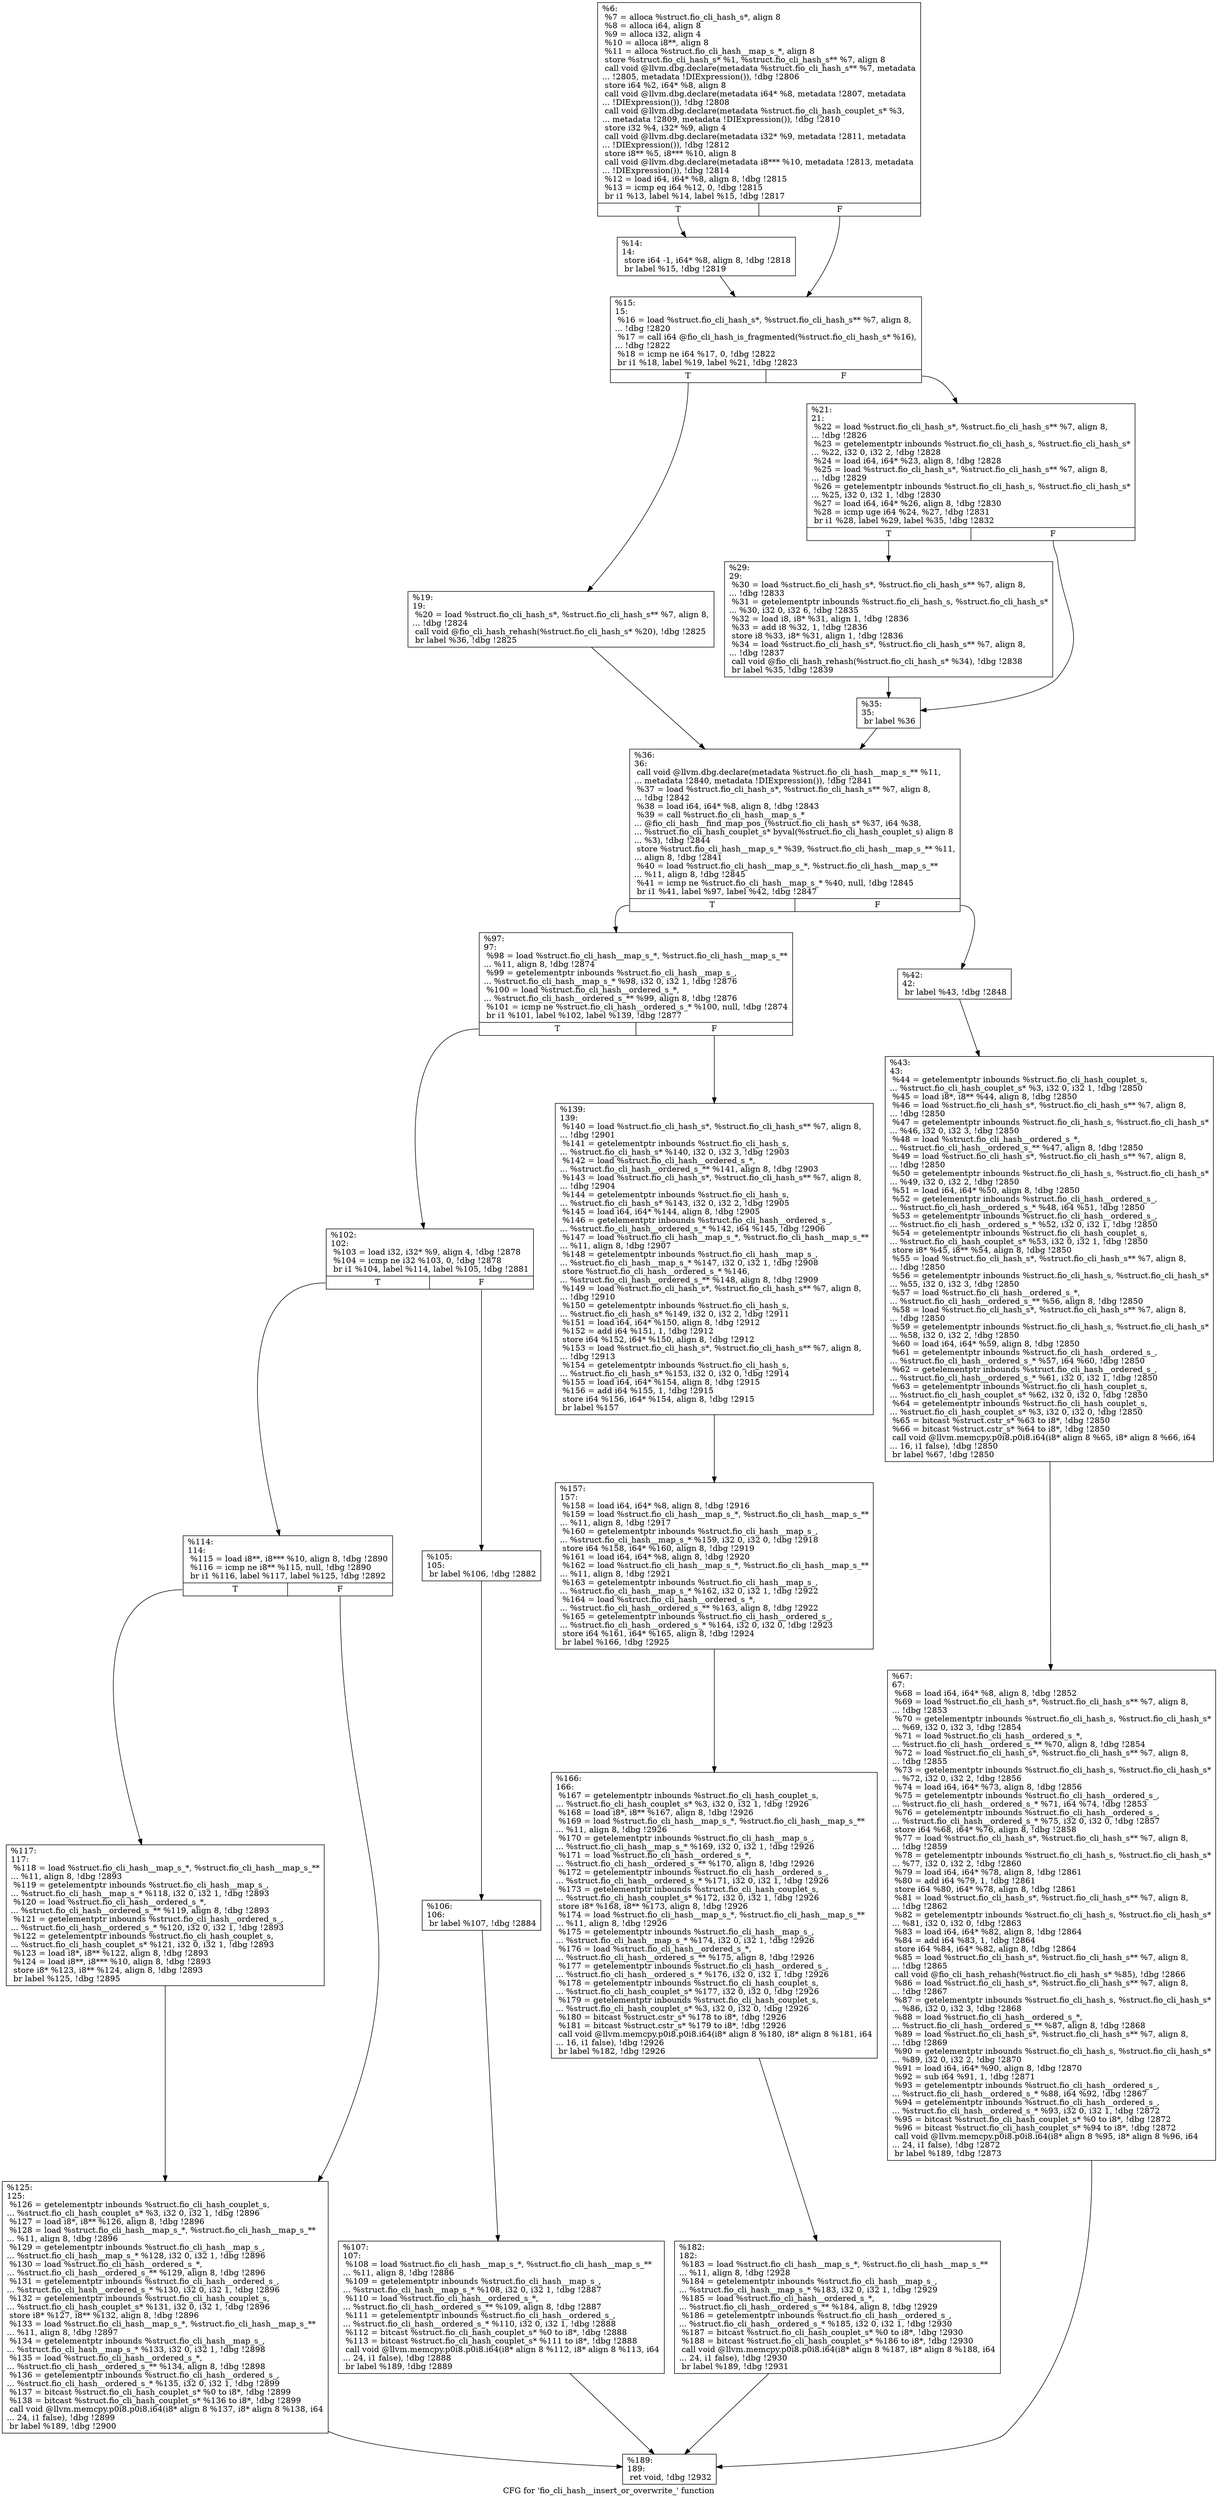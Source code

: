digraph "CFG for 'fio_cli_hash__insert_or_overwrite_' function" {
	label="CFG for 'fio_cli_hash__insert_or_overwrite_' function";

	Node0x556852145f80 [shape=record,label="{%6:\l  %7 = alloca %struct.fio_cli_hash_s*, align 8\l  %8 = alloca i64, align 8\l  %9 = alloca i32, align 4\l  %10 = alloca i8**, align 8\l  %11 = alloca %struct.fio_cli_hash__map_s_*, align 8\l  store %struct.fio_cli_hash_s* %1, %struct.fio_cli_hash_s** %7, align 8\l  call void @llvm.dbg.declare(metadata %struct.fio_cli_hash_s** %7, metadata\l... !2805, metadata !DIExpression()), !dbg !2806\l  store i64 %2, i64* %8, align 8\l  call void @llvm.dbg.declare(metadata i64* %8, metadata !2807, metadata\l... !DIExpression()), !dbg !2808\l  call void @llvm.dbg.declare(metadata %struct.fio_cli_hash_couplet_s* %3,\l... metadata !2809, metadata !DIExpression()), !dbg !2810\l  store i32 %4, i32* %9, align 4\l  call void @llvm.dbg.declare(metadata i32* %9, metadata !2811, metadata\l... !DIExpression()), !dbg !2812\l  store i8** %5, i8*** %10, align 8\l  call void @llvm.dbg.declare(metadata i8*** %10, metadata !2813, metadata\l... !DIExpression()), !dbg !2814\l  %12 = load i64, i64* %8, align 8, !dbg !2815\l  %13 = icmp eq i64 %12, 0, !dbg !2815\l  br i1 %13, label %14, label %15, !dbg !2817\l|{<s0>T|<s1>F}}"];
	Node0x556852145f80:s0 -> Node0x5568521461a0;
	Node0x556852145f80:s1 -> Node0x5568521461f0;
	Node0x5568521461a0 [shape=record,label="{%14:\l14:                                               \l  store i64 -1, i64* %8, align 8, !dbg !2818\l  br label %15, !dbg !2819\l}"];
	Node0x5568521461a0 -> Node0x5568521461f0;
	Node0x5568521461f0 [shape=record,label="{%15:\l15:                                               \l  %16 = load %struct.fio_cli_hash_s*, %struct.fio_cli_hash_s** %7, align 8,\l... !dbg !2820\l  %17 = call i64 @fio_cli_hash_is_fragmented(%struct.fio_cli_hash_s* %16),\l... !dbg !2822\l  %18 = icmp ne i64 %17, 0, !dbg !2822\l  br i1 %18, label %19, label %21, !dbg !2823\l|{<s0>T|<s1>F}}"];
	Node0x5568521461f0:s0 -> Node0x556852146240;
	Node0x5568521461f0:s1 -> Node0x556852146290;
	Node0x556852146240 [shape=record,label="{%19:\l19:                                               \l  %20 = load %struct.fio_cli_hash_s*, %struct.fio_cli_hash_s** %7, align 8,\l... !dbg !2824\l  call void @fio_cli_hash_rehash(%struct.fio_cli_hash_s* %20), !dbg !2825\l  br label %36, !dbg !2825\l}"];
	Node0x556852146240 -> Node0x556852146380;
	Node0x556852146290 [shape=record,label="{%21:\l21:                                               \l  %22 = load %struct.fio_cli_hash_s*, %struct.fio_cli_hash_s** %7, align 8,\l... !dbg !2826\l  %23 = getelementptr inbounds %struct.fio_cli_hash_s, %struct.fio_cli_hash_s*\l... %22, i32 0, i32 2, !dbg !2828\l  %24 = load i64, i64* %23, align 8, !dbg !2828\l  %25 = load %struct.fio_cli_hash_s*, %struct.fio_cli_hash_s** %7, align 8,\l... !dbg !2829\l  %26 = getelementptr inbounds %struct.fio_cli_hash_s, %struct.fio_cli_hash_s*\l... %25, i32 0, i32 1, !dbg !2830\l  %27 = load i64, i64* %26, align 8, !dbg !2830\l  %28 = icmp uge i64 %24, %27, !dbg !2831\l  br i1 %28, label %29, label %35, !dbg !2832\l|{<s0>T|<s1>F}}"];
	Node0x556852146290:s0 -> Node0x5568521462e0;
	Node0x556852146290:s1 -> Node0x556852146330;
	Node0x5568521462e0 [shape=record,label="{%29:\l29:                                               \l  %30 = load %struct.fio_cli_hash_s*, %struct.fio_cli_hash_s** %7, align 8,\l... !dbg !2833\l  %31 = getelementptr inbounds %struct.fio_cli_hash_s, %struct.fio_cli_hash_s*\l... %30, i32 0, i32 6, !dbg !2835\l  %32 = load i8, i8* %31, align 1, !dbg !2836\l  %33 = add i8 %32, 1, !dbg !2836\l  store i8 %33, i8* %31, align 1, !dbg !2836\l  %34 = load %struct.fio_cli_hash_s*, %struct.fio_cli_hash_s** %7, align 8,\l... !dbg !2837\l  call void @fio_cli_hash_rehash(%struct.fio_cli_hash_s* %34), !dbg !2838\l  br label %35, !dbg !2839\l}"];
	Node0x5568521462e0 -> Node0x556852146330;
	Node0x556852146330 [shape=record,label="{%35:\l35:                                               \l  br label %36\l}"];
	Node0x556852146330 -> Node0x556852146380;
	Node0x556852146380 [shape=record,label="{%36:\l36:                                               \l  call void @llvm.dbg.declare(metadata %struct.fio_cli_hash__map_s_** %11,\l... metadata !2840, metadata !DIExpression()), !dbg !2841\l  %37 = load %struct.fio_cli_hash_s*, %struct.fio_cli_hash_s** %7, align 8,\l... !dbg !2842\l  %38 = load i64, i64* %8, align 8, !dbg !2843\l  %39 = call %struct.fio_cli_hash__map_s_*\l... @fio_cli_hash__find_map_pos_(%struct.fio_cli_hash_s* %37, i64 %38,\l... %struct.fio_cli_hash_couplet_s* byval(%struct.fio_cli_hash_couplet_s) align 8\l... %3), !dbg !2844\l  store %struct.fio_cli_hash__map_s_* %39, %struct.fio_cli_hash__map_s_** %11,\l... align 8, !dbg !2841\l  %40 = load %struct.fio_cli_hash__map_s_*, %struct.fio_cli_hash__map_s_**\l... %11, align 8, !dbg !2845\l  %41 = icmp ne %struct.fio_cli_hash__map_s_* %40, null, !dbg !2845\l  br i1 %41, label %97, label %42, !dbg !2847\l|{<s0>T|<s1>F}}"];
	Node0x556852146380:s0 -> Node0x5568521464c0;
	Node0x556852146380:s1 -> Node0x5568521463d0;
	Node0x5568521463d0 [shape=record,label="{%42:\l42:                                               \l  br label %43, !dbg !2848\l}"];
	Node0x5568521463d0 -> Node0x556852146420;
	Node0x556852146420 [shape=record,label="{%43:\l43:                                               \l  %44 = getelementptr inbounds %struct.fio_cli_hash_couplet_s,\l... %struct.fio_cli_hash_couplet_s* %3, i32 0, i32 1, !dbg !2850\l  %45 = load i8*, i8** %44, align 8, !dbg !2850\l  %46 = load %struct.fio_cli_hash_s*, %struct.fio_cli_hash_s** %7, align 8,\l... !dbg !2850\l  %47 = getelementptr inbounds %struct.fio_cli_hash_s, %struct.fio_cli_hash_s*\l... %46, i32 0, i32 3, !dbg !2850\l  %48 = load %struct.fio_cli_hash__ordered_s_*,\l... %struct.fio_cli_hash__ordered_s_** %47, align 8, !dbg !2850\l  %49 = load %struct.fio_cli_hash_s*, %struct.fio_cli_hash_s** %7, align 8,\l... !dbg !2850\l  %50 = getelementptr inbounds %struct.fio_cli_hash_s, %struct.fio_cli_hash_s*\l... %49, i32 0, i32 2, !dbg !2850\l  %51 = load i64, i64* %50, align 8, !dbg !2850\l  %52 = getelementptr inbounds %struct.fio_cli_hash__ordered_s_,\l... %struct.fio_cli_hash__ordered_s_* %48, i64 %51, !dbg !2850\l  %53 = getelementptr inbounds %struct.fio_cli_hash__ordered_s_,\l... %struct.fio_cli_hash__ordered_s_* %52, i32 0, i32 1, !dbg !2850\l  %54 = getelementptr inbounds %struct.fio_cli_hash_couplet_s,\l... %struct.fio_cli_hash_couplet_s* %53, i32 0, i32 1, !dbg !2850\l  store i8* %45, i8** %54, align 8, !dbg !2850\l  %55 = load %struct.fio_cli_hash_s*, %struct.fio_cli_hash_s** %7, align 8,\l... !dbg !2850\l  %56 = getelementptr inbounds %struct.fio_cli_hash_s, %struct.fio_cli_hash_s*\l... %55, i32 0, i32 3, !dbg !2850\l  %57 = load %struct.fio_cli_hash__ordered_s_*,\l... %struct.fio_cli_hash__ordered_s_** %56, align 8, !dbg !2850\l  %58 = load %struct.fio_cli_hash_s*, %struct.fio_cli_hash_s** %7, align 8,\l... !dbg !2850\l  %59 = getelementptr inbounds %struct.fio_cli_hash_s, %struct.fio_cli_hash_s*\l... %58, i32 0, i32 2, !dbg !2850\l  %60 = load i64, i64* %59, align 8, !dbg !2850\l  %61 = getelementptr inbounds %struct.fio_cli_hash__ordered_s_,\l... %struct.fio_cli_hash__ordered_s_* %57, i64 %60, !dbg !2850\l  %62 = getelementptr inbounds %struct.fio_cli_hash__ordered_s_,\l... %struct.fio_cli_hash__ordered_s_* %61, i32 0, i32 1, !dbg !2850\l  %63 = getelementptr inbounds %struct.fio_cli_hash_couplet_s,\l... %struct.fio_cli_hash_couplet_s* %62, i32 0, i32 0, !dbg !2850\l  %64 = getelementptr inbounds %struct.fio_cli_hash_couplet_s,\l... %struct.fio_cli_hash_couplet_s* %3, i32 0, i32 0, !dbg !2850\l  %65 = bitcast %struct.cstr_s* %63 to i8*, !dbg !2850\l  %66 = bitcast %struct.cstr_s* %64 to i8*, !dbg !2850\l  call void @llvm.memcpy.p0i8.p0i8.i64(i8* align 8 %65, i8* align 8 %66, i64\l... 16, i1 false), !dbg !2850\l  br label %67, !dbg !2850\l}"];
	Node0x556852146420 -> Node0x556852146470;
	Node0x556852146470 [shape=record,label="{%67:\l67:                                               \l  %68 = load i64, i64* %8, align 8, !dbg !2852\l  %69 = load %struct.fio_cli_hash_s*, %struct.fio_cli_hash_s** %7, align 8,\l... !dbg !2853\l  %70 = getelementptr inbounds %struct.fio_cli_hash_s, %struct.fio_cli_hash_s*\l... %69, i32 0, i32 3, !dbg !2854\l  %71 = load %struct.fio_cli_hash__ordered_s_*,\l... %struct.fio_cli_hash__ordered_s_** %70, align 8, !dbg !2854\l  %72 = load %struct.fio_cli_hash_s*, %struct.fio_cli_hash_s** %7, align 8,\l... !dbg !2855\l  %73 = getelementptr inbounds %struct.fio_cli_hash_s, %struct.fio_cli_hash_s*\l... %72, i32 0, i32 2, !dbg !2856\l  %74 = load i64, i64* %73, align 8, !dbg !2856\l  %75 = getelementptr inbounds %struct.fio_cli_hash__ordered_s_,\l... %struct.fio_cli_hash__ordered_s_* %71, i64 %74, !dbg !2853\l  %76 = getelementptr inbounds %struct.fio_cli_hash__ordered_s_,\l... %struct.fio_cli_hash__ordered_s_* %75, i32 0, i32 0, !dbg !2857\l  store i64 %68, i64* %76, align 8, !dbg !2858\l  %77 = load %struct.fio_cli_hash_s*, %struct.fio_cli_hash_s** %7, align 8,\l... !dbg !2859\l  %78 = getelementptr inbounds %struct.fio_cli_hash_s, %struct.fio_cli_hash_s*\l... %77, i32 0, i32 2, !dbg !2860\l  %79 = load i64, i64* %78, align 8, !dbg !2861\l  %80 = add i64 %79, 1, !dbg !2861\l  store i64 %80, i64* %78, align 8, !dbg !2861\l  %81 = load %struct.fio_cli_hash_s*, %struct.fio_cli_hash_s** %7, align 8,\l... !dbg !2862\l  %82 = getelementptr inbounds %struct.fio_cli_hash_s, %struct.fio_cli_hash_s*\l... %81, i32 0, i32 0, !dbg !2863\l  %83 = load i64, i64* %82, align 8, !dbg !2864\l  %84 = add i64 %83, 1, !dbg !2864\l  store i64 %84, i64* %82, align 8, !dbg !2864\l  %85 = load %struct.fio_cli_hash_s*, %struct.fio_cli_hash_s** %7, align 8,\l... !dbg !2865\l  call void @fio_cli_hash_rehash(%struct.fio_cli_hash_s* %85), !dbg !2866\l  %86 = load %struct.fio_cli_hash_s*, %struct.fio_cli_hash_s** %7, align 8,\l... !dbg !2867\l  %87 = getelementptr inbounds %struct.fio_cli_hash_s, %struct.fio_cli_hash_s*\l... %86, i32 0, i32 3, !dbg !2868\l  %88 = load %struct.fio_cli_hash__ordered_s_*,\l... %struct.fio_cli_hash__ordered_s_** %87, align 8, !dbg !2868\l  %89 = load %struct.fio_cli_hash_s*, %struct.fio_cli_hash_s** %7, align 8,\l... !dbg !2869\l  %90 = getelementptr inbounds %struct.fio_cli_hash_s, %struct.fio_cli_hash_s*\l... %89, i32 0, i32 2, !dbg !2870\l  %91 = load i64, i64* %90, align 8, !dbg !2870\l  %92 = sub i64 %91, 1, !dbg !2871\l  %93 = getelementptr inbounds %struct.fio_cli_hash__ordered_s_,\l... %struct.fio_cli_hash__ordered_s_* %88, i64 %92, !dbg !2867\l  %94 = getelementptr inbounds %struct.fio_cli_hash__ordered_s_,\l... %struct.fio_cli_hash__ordered_s_* %93, i32 0, i32 1, !dbg !2872\l  %95 = bitcast %struct.fio_cli_hash_couplet_s* %0 to i8*, !dbg !2872\l  %96 = bitcast %struct.fio_cli_hash_couplet_s* %94 to i8*, !dbg !2872\l  call void @llvm.memcpy.p0i8.p0i8.i64(i8* align 8 %95, i8* align 8 %96, i64\l... 24, i1 false), !dbg !2872\l  br label %189, !dbg !2873\l}"];
	Node0x556852146470 -> Node0x556852146880;
	Node0x5568521464c0 [shape=record,label="{%97:\l97:                                               \l  %98 = load %struct.fio_cli_hash__map_s_*, %struct.fio_cli_hash__map_s_**\l... %11, align 8, !dbg !2874\l  %99 = getelementptr inbounds %struct.fio_cli_hash__map_s_,\l... %struct.fio_cli_hash__map_s_* %98, i32 0, i32 1, !dbg !2876\l  %100 = load %struct.fio_cli_hash__ordered_s_*,\l... %struct.fio_cli_hash__ordered_s_** %99, align 8, !dbg !2876\l  %101 = icmp ne %struct.fio_cli_hash__ordered_s_* %100, null, !dbg !2874\l  br i1 %101, label %102, label %139, !dbg !2877\l|{<s0>T|<s1>F}}"];
	Node0x5568521464c0:s0 -> Node0x556852146510;
	Node0x5568521464c0:s1 -> Node0x556852146740;
	Node0x556852146510 [shape=record,label="{%102:\l102:                                              \l  %103 = load i32, i32* %9, align 4, !dbg !2878\l  %104 = icmp ne i32 %103, 0, !dbg !2878\l  br i1 %104, label %114, label %105, !dbg !2881\l|{<s0>T|<s1>F}}"];
	Node0x556852146510:s0 -> Node0x556852146650;
	Node0x556852146510:s1 -> Node0x556852146560;
	Node0x556852146560 [shape=record,label="{%105:\l105:                                              \l  br label %106, !dbg !2882\l}"];
	Node0x556852146560 -> Node0x5568521465b0;
	Node0x5568521465b0 [shape=record,label="{%106:\l106:                                              \l  br label %107, !dbg !2884\l}"];
	Node0x5568521465b0 -> Node0x556852146600;
	Node0x556852146600 [shape=record,label="{%107:\l107:                                              \l  %108 = load %struct.fio_cli_hash__map_s_*, %struct.fio_cli_hash__map_s_**\l... %11, align 8, !dbg !2886\l  %109 = getelementptr inbounds %struct.fio_cli_hash__map_s_,\l... %struct.fio_cli_hash__map_s_* %108, i32 0, i32 1, !dbg !2887\l  %110 = load %struct.fio_cli_hash__ordered_s_*,\l... %struct.fio_cli_hash__ordered_s_** %109, align 8, !dbg !2887\l  %111 = getelementptr inbounds %struct.fio_cli_hash__ordered_s_,\l... %struct.fio_cli_hash__ordered_s_* %110, i32 0, i32 1, !dbg !2888\l  %112 = bitcast %struct.fio_cli_hash_couplet_s* %0 to i8*, !dbg !2888\l  %113 = bitcast %struct.fio_cli_hash_couplet_s* %111 to i8*, !dbg !2888\l  call void @llvm.memcpy.p0i8.p0i8.i64(i8* align 8 %112, i8* align 8 %113, i64\l... 24, i1 false), !dbg !2888\l  br label %189, !dbg !2889\l}"];
	Node0x556852146600 -> Node0x556852146880;
	Node0x556852146650 [shape=record,label="{%114:\l114:                                              \l  %115 = load i8**, i8*** %10, align 8, !dbg !2890\l  %116 = icmp ne i8** %115, null, !dbg !2890\l  br i1 %116, label %117, label %125, !dbg !2892\l|{<s0>T|<s1>F}}"];
	Node0x556852146650:s0 -> Node0x5568521466a0;
	Node0x556852146650:s1 -> Node0x5568521466f0;
	Node0x5568521466a0 [shape=record,label="{%117:\l117:                                              \l  %118 = load %struct.fio_cli_hash__map_s_*, %struct.fio_cli_hash__map_s_**\l... %11, align 8, !dbg !2893\l  %119 = getelementptr inbounds %struct.fio_cli_hash__map_s_,\l... %struct.fio_cli_hash__map_s_* %118, i32 0, i32 1, !dbg !2893\l  %120 = load %struct.fio_cli_hash__ordered_s_*,\l... %struct.fio_cli_hash__ordered_s_** %119, align 8, !dbg !2893\l  %121 = getelementptr inbounds %struct.fio_cli_hash__ordered_s_,\l... %struct.fio_cli_hash__ordered_s_* %120, i32 0, i32 1, !dbg !2893\l  %122 = getelementptr inbounds %struct.fio_cli_hash_couplet_s,\l... %struct.fio_cli_hash_couplet_s* %121, i32 0, i32 1, !dbg !2893\l  %123 = load i8*, i8** %122, align 8, !dbg !2893\l  %124 = load i8**, i8*** %10, align 8, !dbg !2893\l  store i8* %123, i8** %124, align 8, !dbg !2893\l  br label %125, !dbg !2895\l}"];
	Node0x5568521466a0 -> Node0x5568521466f0;
	Node0x5568521466f0 [shape=record,label="{%125:\l125:                                              \l  %126 = getelementptr inbounds %struct.fio_cli_hash_couplet_s,\l... %struct.fio_cli_hash_couplet_s* %3, i32 0, i32 1, !dbg !2896\l  %127 = load i8*, i8** %126, align 8, !dbg !2896\l  %128 = load %struct.fio_cli_hash__map_s_*, %struct.fio_cli_hash__map_s_**\l... %11, align 8, !dbg !2896\l  %129 = getelementptr inbounds %struct.fio_cli_hash__map_s_,\l... %struct.fio_cli_hash__map_s_* %128, i32 0, i32 1, !dbg !2896\l  %130 = load %struct.fio_cli_hash__ordered_s_*,\l... %struct.fio_cli_hash__ordered_s_** %129, align 8, !dbg !2896\l  %131 = getelementptr inbounds %struct.fio_cli_hash__ordered_s_,\l... %struct.fio_cli_hash__ordered_s_* %130, i32 0, i32 1, !dbg !2896\l  %132 = getelementptr inbounds %struct.fio_cli_hash_couplet_s,\l... %struct.fio_cli_hash_couplet_s* %131, i32 0, i32 1, !dbg !2896\l  store i8* %127, i8** %132, align 8, !dbg !2896\l  %133 = load %struct.fio_cli_hash__map_s_*, %struct.fio_cli_hash__map_s_**\l... %11, align 8, !dbg !2897\l  %134 = getelementptr inbounds %struct.fio_cli_hash__map_s_,\l... %struct.fio_cli_hash__map_s_* %133, i32 0, i32 1, !dbg !2898\l  %135 = load %struct.fio_cli_hash__ordered_s_*,\l... %struct.fio_cli_hash__ordered_s_** %134, align 8, !dbg !2898\l  %136 = getelementptr inbounds %struct.fio_cli_hash__ordered_s_,\l... %struct.fio_cli_hash__ordered_s_* %135, i32 0, i32 1, !dbg !2899\l  %137 = bitcast %struct.fio_cli_hash_couplet_s* %0 to i8*, !dbg !2899\l  %138 = bitcast %struct.fio_cli_hash_couplet_s* %136 to i8*, !dbg !2899\l  call void @llvm.memcpy.p0i8.p0i8.i64(i8* align 8 %137, i8* align 8 %138, i64\l... 24, i1 false), !dbg !2899\l  br label %189, !dbg !2900\l}"];
	Node0x5568521466f0 -> Node0x556852146880;
	Node0x556852146740 [shape=record,label="{%139:\l139:                                              \l  %140 = load %struct.fio_cli_hash_s*, %struct.fio_cli_hash_s** %7, align 8,\l... !dbg !2901\l  %141 = getelementptr inbounds %struct.fio_cli_hash_s,\l... %struct.fio_cli_hash_s* %140, i32 0, i32 3, !dbg !2903\l  %142 = load %struct.fio_cli_hash__ordered_s_*,\l... %struct.fio_cli_hash__ordered_s_** %141, align 8, !dbg !2903\l  %143 = load %struct.fio_cli_hash_s*, %struct.fio_cli_hash_s** %7, align 8,\l... !dbg !2904\l  %144 = getelementptr inbounds %struct.fio_cli_hash_s,\l... %struct.fio_cli_hash_s* %143, i32 0, i32 2, !dbg !2905\l  %145 = load i64, i64* %144, align 8, !dbg !2905\l  %146 = getelementptr inbounds %struct.fio_cli_hash__ordered_s_,\l... %struct.fio_cli_hash__ordered_s_* %142, i64 %145, !dbg !2906\l  %147 = load %struct.fio_cli_hash__map_s_*, %struct.fio_cli_hash__map_s_**\l... %11, align 8, !dbg !2907\l  %148 = getelementptr inbounds %struct.fio_cli_hash__map_s_,\l... %struct.fio_cli_hash__map_s_* %147, i32 0, i32 1, !dbg !2908\l  store %struct.fio_cli_hash__ordered_s_* %146,\l... %struct.fio_cli_hash__ordered_s_** %148, align 8, !dbg !2909\l  %149 = load %struct.fio_cli_hash_s*, %struct.fio_cli_hash_s** %7, align 8,\l... !dbg !2910\l  %150 = getelementptr inbounds %struct.fio_cli_hash_s,\l... %struct.fio_cli_hash_s* %149, i32 0, i32 2, !dbg !2911\l  %151 = load i64, i64* %150, align 8, !dbg !2912\l  %152 = add i64 %151, 1, !dbg !2912\l  store i64 %152, i64* %150, align 8, !dbg !2912\l  %153 = load %struct.fio_cli_hash_s*, %struct.fio_cli_hash_s** %7, align 8,\l... !dbg !2913\l  %154 = getelementptr inbounds %struct.fio_cli_hash_s,\l... %struct.fio_cli_hash_s* %153, i32 0, i32 0, !dbg !2914\l  %155 = load i64, i64* %154, align 8, !dbg !2915\l  %156 = add i64 %155, 1, !dbg !2915\l  store i64 %156, i64* %154, align 8, !dbg !2915\l  br label %157\l}"];
	Node0x556852146740 -> Node0x556852146790;
	Node0x556852146790 [shape=record,label="{%157:\l157:                                              \l  %158 = load i64, i64* %8, align 8, !dbg !2916\l  %159 = load %struct.fio_cli_hash__map_s_*, %struct.fio_cli_hash__map_s_**\l... %11, align 8, !dbg !2917\l  %160 = getelementptr inbounds %struct.fio_cli_hash__map_s_,\l... %struct.fio_cli_hash__map_s_* %159, i32 0, i32 0, !dbg !2918\l  store i64 %158, i64* %160, align 8, !dbg !2919\l  %161 = load i64, i64* %8, align 8, !dbg !2920\l  %162 = load %struct.fio_cli_hash__map_s_*, %struct.fio_cli_hash__map_s_**\l... %11, align 8, !dbg !2921\l  %163 = getelementptr inbounds %struct.fio_cli_hash__map_s_,\l... %struct.fio_cli_hash__map_s_* %162, i32 0, i32 1, !dbg !2922\l  %164 = load %struct.fio_cli_hash__ordered_s_*,\l... %struct.fio_cli_hash__ordered_s_** %163, align 8, !dbg !2922\l  %165 = getelementptr inbounds %struct.fio_cli_hash__ordered_s_,\l... %struct.fio_cli_hash__ordered_s_* %164, i32 0, i32 0, !dbg !2923\l  store i64 %161, i64* %165, align 8, !dbg !2924\l  br label %166, !dbg !2925\l}"];
	Node0x556852146790 -> Node0x5568521467e0;
	Node0x5568521467e0 [shape=record,label="{%166:\l166:                                              \l  %167 = getelementptr inbounds %struct.fio_cli_hash_couplet_s,\l... %struct.fio_cli_hash_couplet_s* %3, i32 0, i32 1, !dbg !2926\l  %168 = load i8*, i8** %167, align 8, !dbg !2926\l  %169 = load %struct.fio_cli_hash__map_s_*, %struct.fio_cli_hash__map_s_**\l... %11, align 8, !dbg !2926\l  %170 = getelementptr inbounds %struct.fio_cli_hash__map_s_,\l... %struct.fio_cli_hash__map_s_* %169, i32 0, i32 1, !dbg !2926\l  %171 = load %struct.fio_cli_hash__ordered_s_*,\l... %struct.fio_cli_hash__ordered_s_** %170, align 8, !dbg !2926\l  %172 = getelementptr inbounds %struct.fio_cli_hash__ordered_s_,\l... %struct.fio_cli_hash__ordered_s_* %171, i32 0, i32 1, !dbg !2926\l  %173 = getelementptr inbounds %struct.fio_cli_hash_couplet_s,\l... %struct.fio_cli_hash_couplet_s* %172, i32 0, i32 1, !dbg !2926\l  store i8* %168, i8** %173, align 8, !dbg !2926\l  %174 = load %struct.fio_cli_hash__map_s_*, %struct.fio_cli_hash__map_s_**\l... %11, align 8, !dbg !2926\l  %175 = getelementptr inbounds %struct.fio_cli_hash__map_s_,\l... %struct.fio_cli_hash__map_s_* %174, i32 0, i32 1, !dbg !2926\l  %176 = load %struct.fio_cli_hash__ordered_s_*,\l... %struct.fio_cli_hash__ordered_s_** %175, align 8, !dbg !2926\l  %177 = getelementptr inbounds %struct.fio_cli_hash__ordered_s_,\l... %struct.fio_cli_hash__ordered_s_* %176, i32 0, i32 1, !dbg !2926\l  %178 = getelementptr inbounds %struct.fio_cli_hash_couplet_s,\l... %struct.fio_cli_hash_couplet_s* %177, i32 0, i32 0, !dbg !2926\l  %179 = getelementptr inbounds %struct.fio_cli_hash_couplet_s,\l... %struct.fio_cli_hash_couplet_s* %3, i32 0, i32 0, !dbg !2926\l  %180 = bitcast %struct.cstr_s* %178 to i8*, !dbg !2926\l  %181 = bitcast %struct.cstr_s* %179 to i8*, !dbg !2926\l  call void @llvm.memcpy.p0i8.p0i8.i64(i8* align 8 %180, i8* align 8 %181, i64\l... 16, i1 false), !dbg !2926\l  br label %182, !dbg !2926\l}"];
	Node0x5568521467e0 -> Node0x556852146830;
	Node0x556852146830 [shape=record,label="{%182:\l182:                                              \l  %183 = load %struct.fio_cli_hash__map_s_*, %struct.fio_cli_hash__map_s_**\l... %11, align 8, !dbg !2928\l  %184 = getelementptr inbounds %struct.fio_cli_hash__map_s_,\l... %struct.fio_cli_hash__map_s_* %183, i32 0, i32 1, !dbg !2929\l  %185 = load %struct.fio_cli_hash__ordered_s_*,\l... %struct.fio_cli_hash__ordered_s_** %184, align 8, !dbg !2929\l  %186 = getelementptr inbounds %struct.fio_cli_hash__ordered_s_,\l... %struct.fio_cli_hash__ordered_s_* %185, i32 0, i32 1, !dbg !2930\l  %187 = bitcast %struct.fio_cli_hash_couplet_s* %0 to i8*, !dbg !2930\l  %188 = bitcast %struct.fio_cli_hash_couplet_s* %186 to i8*, !dbg !2930\l  call void @llvm.memcpy.p0i8.p0i8.i64(i8* align 8 %187, i8* align 8 %188, i64\l... 24, i1 false), !dbg !2930\l  br label %189, !dbg !2931\l}"];
	Node0x556852146830 -> Node0x556852146880;
	Node0x556852146880 [shape=record,label="{%189:\l189:                                              \l  ret void, !dbg !2932\l}"];
}
